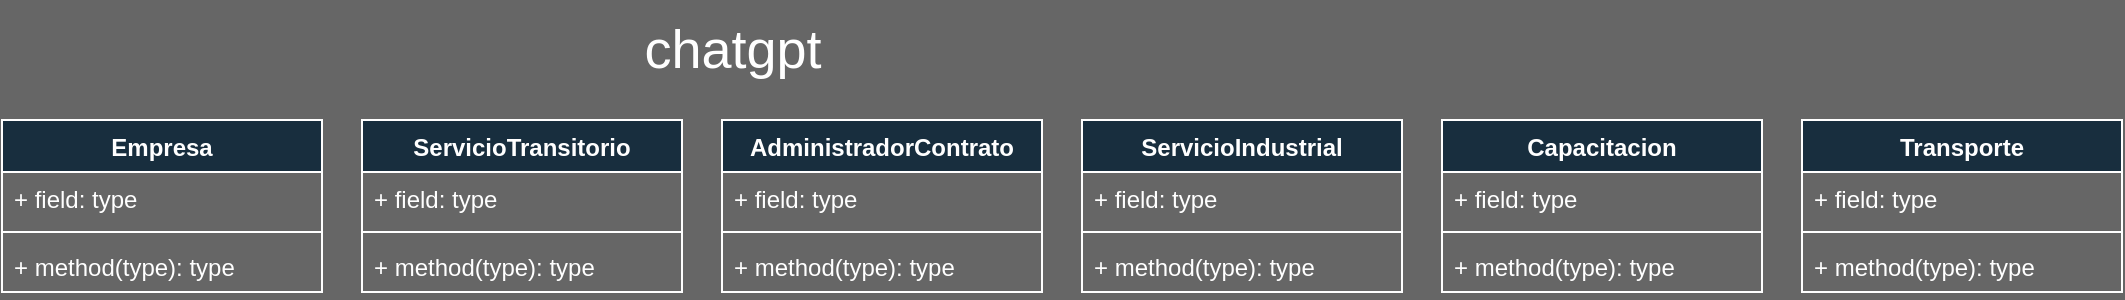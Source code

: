 <mxfile version="21.1.8" type="github">
  <diagram id="C5RBs43oDa-KdzZeNtuy" name="Page-1">
    <mxGraphModel dx="1195" dy="645" grid="1" gridSize="10" guides="1" tooltips="1" connect="1" arrows="1" fold="1" page="0" pageScale="1" pageWidth="827" pageHeight="1169" background="#666666" math="0" shadow="0">
      <root>
        <mxCell id="WIyWlLk6GJQsqaUBKTNV-0" />
        <mxCell id="WIyWlLk6GJQsqaUBKTNV-1" parent="WIyWlLk6GJQsqaUBKTNV-0" />
        <mxCell id="6is3bauqTLp1sSh8j4-7-0" value="Empresa" style="swimlane;fontStyle=1;align=center;verticalAlign=top;childLayout=stackLayout;horizontal=1;startSize=26;horizontalStack=0;resizeParent=1;resizeParentMax=0;resizeLast=0;collapsible=1;marginBottom=0;whiteSpace=wrap;html=1;rounded=0;labelBackgroundColor=none;fillColor=#182E3E;strokeColor=#FFFFFF;fontColor=#FFFFFF;" vertex="1" parent="WIyWlLk6GJQsqaUBKTNV-1">
          <mxGeometry x="210" y="200" width="160" height="86" as="geometry" />
        </mxCell>
        <mxCell id="6is3bauqTLp1sSh8j4-7-1" value="+ field: type" style="text;strokeColor=none;fillColor=none;align=left;verticalAlign=top;spacingLeft=4;spacingRight=4;overflow=hidden;rotatable=0;points=[[0,0.5],[1,0.5]];portConstraint=eastwest;whiteSpace=wrap;html=1;rounded=0;labelBackgroundColor=none;fontColor=#FFFFFF;" vertex="1" parent="6is3bauqTLp1sSh8j4-7-0">
          <mxGeometry y="26" width="160" height="26" as="geometry" />
        </mxCell>
        <mxCell id="6is3bauqTLp1sSh8j4-7-2" value="" style="line;strokeWidth=1;fillColor=none;align=left;verticalAlign=middle;spacingTop=-1;spacingLeft=3;spacingRight=3;rotatable=0;labelPosition=right;points=[];portConstraint=eastwest;rounded=0;labelBackgroundColor=none;strokeColor=#FFFFFF;fontColor=#FFFFFF;" vertex="1" parent="6is3bauqTLp1sSh8j4-7-0">
          <mxGeometry y="52" width="160" height="8" as="geometry" />
        </mxCell>
        <mxCell id="6is3bauqTLp1sSh8j4-7-3" value="+ method(type): type" style="text;strokeColor=none;fillColor=none;align=left;verticalAlign=top;spacingLeft=4;spacingRight=4;overflow=hidden;rotatable=0;points=[[0,0.5],[1,0.5]];portConstraint=eastwest;whiteSpace=wrap;html=1;rounded=0;labelBackgroundColor=none;fontColor=#FFFFFF;" vertex="1" parent="6is3bauqTLp1sSh8j4-7-0">
          <mxGeometry y="60" width="160" height="26" as="geometry" />
        </mxCell>
        <mxCell id="6is3bauqTLp1sSh8j4-7-4" value="&lt;font style=&quot;font-size: 27px;&quot;&gt;chatgpt&lt;/font&gt;" style="text;html=1;align=center;verticalAlign=middle;resizable=0;points=[];autosize=1;strokeColor=none;fillColor=none;fontColor=#FFFFFF;" vertex="1" parent="WIyWlLk6GJQsqaUBKTNV-1">
          <mxGeometry x="520" y="140" width="110" height="50" as="geometry" />
        </mxCell>
        <mxCell id="6is3bauqTLp1sSh8j4-7-5" value="ServicioTransitorio" style="swimlane;fontStyle=1;align=center;verticalAlign=top;childLayout=stackLayout;horizontal=1;startSize=26;horizontalStack=0;resizeParent=1;resizeParentMax=0;resizeLast=0;collapsible=1;marginBottom=0;whiteSpace=wrap;html=1;strokeColor=#FFFFFF;fontColor=#FFFFFF;fillColor=#182E3E;" vertex="1" parent="WIyWlLk6GJQsqaUBKTNV-1">
          <mxGeometry x="390" y="200" width="160" height="86" as="geometry" />
        </mxCell>
        <mxCell id="6is3bauqTLp1sSh8j4-7-6" value="+ field: type" style="text;strokeColor=none;fillColor=none;align=left;verticalAlign=top;spacingLeft=4;spacingRight=4;overflow=hidden;rotatable=0;points=[[0,0.5],[1,0.5]];portConstraint=eastwest;whiteSpace=wrap;html=1;fontColor=#FFFFFF;" vertex="1" parent="6is3bauqTLp1sSh8j4-7-5">
          <mxGeometry y="26" width="160" height="26" as="geometry" />
        </mxCell>
        <mxCell id="6is3bauqTLp1sSh8j4-7-7" value="" style="line;strokeWidth=1;fillColor=none;align=left;verticalAlign=middle;spacingTop=-1;spacingLeft=3;spacingRight=3;rotatable=0;labelPosition=right;points=[];portConstraint=eastwest;strokeColor=inherit;fontColor=#FFFFFF;" vertex="1" parent="6is3bauqTLp1sSh8j4-7-5">
          <mxGeometry y="52" width="160" height="8" as="geometry" />
        </mxCell>
        <mxCell id="6is3bauqTLp1sSh8j4-7-8" value="+ method(type): type" style="text;strokeColor=none;fillColor=none;align=left;verticalAlign=top;spacingLeft=4;spacingRight=4;overflow=hidden;rotatable=0;points=[[0,0.5],[1,0.5]];portConstraint=eastwest;whiteSpace=wrap;html=1;fontColor=#FFFFFF;" vertex="1" parent="6is3bauqTLp1sSh8j4-7-5">
          <mxGeometry y="60" width="160" height="26" as="geometry" />
        </mxCell>
        <mxCell id="6is3bauqTLp1sSh8j4-7-9" value="AdministradorContrato" style="swimlane;fontStyle=1;align=center;verticalAlign=top;childLayout=stackLayout;horizontal=1;startSize=26;horizontalStack=0;resizeParent=1;resizeParentMax=0;resizeLast=0;collapsible=1;marginBottom=0;whiteSpace=wrap;html=1;strokeColor=#FFFFFF;fontColor=#FFFFFF;fillColor=#182E3E;" vertex="1" parent="WIyWlLk6GJQsqaUBKTNV-1">
          <mxGeometry x="570" y="200" width="160" height="86" as="geometry" />
        </mxCell>
        <mxCell id="6is3bauqTLp1sSh8j4-7-10" value="+ field: type" style="text;strokeColor=none;fillColor=none;align=left;verticalAlign=top;spacingLeft=4;spacingRight=4;overflow=hidden;rotatable=0;points=[[0,0.5],[1,0.5]];portConstraint=eastwest;whiteSpace=wrap;html=1;fontColor=#FFFFFF;" vertex="1" parent="6is3bauqTLp1sSh8j4-7-9">
          <mxGeometry y="26" width="160" height="26" as="geometry" />
        </mxCell>
        <mxCell id="6is3bauqTLp1sSh8j4-7-11" value="" style="line;strokeWidth=1;fillColor=none;align=left;verticalAlign=middle;spacingTop=-1;spacingLeft=3;spacingRight=3;rotatable=0;labelPosition=right;points=[];portConstraint=eastwest;strokeColor=inherit;fontColor=#FFFFFF;" vertex="1" parent="6is3bauqTLp1sSh8j4-7-9">
          <mxGeometry y="52" width="160" height="8" as="geometry" />
        </mxCell>
        <mxCell id="6is3bauqTLp1sSh8j4-7-12" value="+ method(type): type" style="text;strokeColor=none;fillColor=none;align=left;verticalAlign=top;spacingLeft=4;spacingRight=4;overflow=hidden;rotatable=0;points=[[0,0.5],[1,0.5]];portConstraint=eastwest;whiteSpace=wrap;html=1;fontColor=#FFFFFF;" vertex="1" parent="6is3bauqTLp1sSh8j4-7-9">
          <mxGeometry y="60" width="160" height="26" as="geometry" />
        </mxCell>
        <mxCell id="6is3bauqTLp1sSh8j4-7-13" value="ServicioIndustrial" style="swimlane;fontStyle=1;align=center;verticalAlign=top;childLayout=stackLayout;horizontal=1;startSize=26;horizontalStack=0;resizeParent=1;resizeParentMax=0;resizeLast=0;collapsible=1;marginBottom=0;whiteSpace=wrap;html=1;strokeColor=#FFFFFF;fontColor=#FFFFFF;fillColor=#182E3E;" vertex="1" parent="WIyWlLk6GJQsqaUBKTNV-1">
          <mxGeometry x="750" y="200" width="160" height="86" as="geometry" />
        </mxCell>
        <mxCell id="6is3bauqTLp1sSh8j4-7-14" value="+ field: type" style="text;strokeColor=none;fillColor=none;align=left;verticalAlign=top;spacingLeft=4;spacingRight=4;overflow=hidden;rotatable=0;points=[[0,0.5],[1,0.5]];portConstraint=eastwest;whiteSpace=wrap;html=1;fontColor=#FFFFFF;" vertex="1" parent="6is3bauqTLp1sSh8j4-7-13">
          <mxGeometry y="26" width="160" height="26" as="geometry" />
        </mxCell>
        <mxCell id="6is3bauqTLp1sSh8j4-7-15" value="" style="line;strokeWidth=1;fillColor=none;align=left;verticalAlign=middle;spacingTop=-1;spacingLeft=3;spacingRight=3;rotatable=0;labelPosition=right;points=[];portConstraint=eastwest;strokeColor=inherit;fontColor=#FFFFFF;" vertex="1" parent="6is3bauqTLp1sSh8j4-7-13">
          <mxGeometry y="52" width="160" height="8" as="geometry" />
        </mxCell>
        <mxCell id="6is3bauqTLp1sSh8j4-7-16" value="+ method(type): type" style="text;strokeColor=none;fillColor=none;align=left;verticalAlign=top;spacingLeft=4;spacingRight=4;overflow=hidden;rotatable=0;points=[[0,0.5],[1,0.5]];portConstraint=eastwest;whiteSpace=wrap;html=1;fontColor=#FFFFFF;" vertex="1" parent="6is3bauqTLp1sSh8j4-7-13">
          <mxGeometry y="60" width="160" height="26" as="geometry" />
        </mxCell>
        <mxCell id="6is3bauqTLp1sSh8j4-7-17" value="&lt;div&gt;Capacitacion&lt;/div&gt;" style="swimlane;fontStyle=1;align=center;verticalAlign=top;childLayout=stackLayout;horizontal=1;startSize=26;horizontalStack=0;resizeParent=1;resizeParentMax=0;resizeLast=0;collapsible=1;marginBottom=0;whiteSpace=wrap;html=1;strokeColor=#FFFFFF;fontColor=#FFFFFF;fillColor=#182E3E;" vertex="1" parent="WIyWlLk6GJQsqaUBKTNV-1">
          <mxGeometry x="930" y="200" width="160" height="86" as="geometry" />
        </mxCell>
        <mxCell id="6is3bauqTLp1sSh8j4-7-18" value="+ field: type" style="text;strokeColor=none;fillColor=none;align=left;verticalAlign=top;spacingLeft=4;spacingRight=4;overflow=hidden;rotatable=0;points=[[0,0.5],[1,0.5]];portConstraint=eastwest;whiteSpace=wrap;html=1;fontColor=#FFFFFF;" vertex="1" parent="6is3bauqTLp1sSh8j4-7-17">
          <mxGeometry y="26" width="160" height="26" as="geometry" />
        </mxCell>
        <mxCell id="6is3bauqTLp1sSh8j4-7-19" value="" style="line;strokeWidth=1;fillColor=none;align=left;verticalAlign=middle;spacingTop=-1;spacingLeft=3;spacingRight=3;rotatable=0;labelPosition=right;points=[];portConstraint=eastwest;strokeColor=inherit;fontColor=#FFFFFF;" vertex="1" parent="6is3bauqTLp1sSh8j4-7-17">
          <mxGeometry y="52" width="160" height="8" as="geometry" />
        </mxCell>
        <mxCell id="6is3bauqTLp1sSh8j4-7-20" value="+ method(type): type" style="text;strokeColor=none;fillColor=none;align=left;verticalAlign=top;spacingLeft=4;spacingRight=4;overflow=hidden;rotatable=0;points=[[0,0.5],[1,0.5]];portConstraint=eastwest;whiteSpace=wrap;html=1;fontColor=#FFFFFF;" vertex="1" parent="6is3bauqTLp1sSh8j4-7-17">
          <mxGeometry y="60" width="160" height="26" as="geometry" />
        </mxCell>
        <mxCell id="6is3bauqTLp1sSh8j4-7-21" value="Transporte" style="swimlane;fontStyle=1;align=center;verticalAlign=top;childLayout=stackLayout;horizontal=1;startSize=26;horizontalStack=0;resizeParent=1;resizeParentMax=0;resizeLast=0;collapsible=1;marginBottom=0;whiteSpace=wrap;html=1;strokeColor=#FFFFFF;fontColor=#FFFFFF;fillColor=#182E3E;" vertex="1" parent="WIyWlLk6GJQsqaUBKTNV-1">
          <mxGeometry x="1110" y="200" width="160" height="86" as="geometry" />
        </mxCell>
        <mxCell id="6is3bauqTLp1sSh8j4-7-22" value="+ field: type" style="text;strokeColor=none;fillColor=none;align=left;verticalAlign=top;spacingLeft=4;spacingRight=4;overflow=hidden;rotatable=0;points=[[0,0.5],[1,0.5]];portConstraint=eastwest;whiteSpace=wrap;html=1;fontColor=#FFFFFF;" vertex="1" parent="6is3bauqTLp1sSh8j4-7-21">
          <mxGeometry y="26" width="160" height="26" as="geometry" />
        </mxCell>
        <mxCell id="6is3bauqTLp1sSh8j4-7-23" value="" style="line;strokeWidth=1;fillColor=none;align=left;verticalAlign=middle;spacingTop=-1;spacingLeft=3;spacingRight=3;rotatable=0;labelPosition=right;points=[];portConstraint=eastwest;strokeColor=inherit;fontColor=#FFFFFF;" vertex="1" parent="6is3bauqTLp1sSh8j4-7-21">
          <mxGeometry y="52" width="160" height="8" as="geometry" />
        </mxCell>
        <mxCell id="6is3bauqTLp1sSh8j4-7-24" value="+ method(type): type" style="text;strokeColor=none;fillColor=none;align=left;verticalAlign=top;spacingLeft=4;spacingRight=4;overflow=hidden;rotatable=0;points=[[0,0.5],[1,0.5]];portConstraint=eastwest;whiteSpace=wrap;html=1;fontColor=#FFFFFF;" vertex="1" parent="6is3bauqTLp1sSh8j4-7-21">
          <mxGeometry y="60" width="160" height="26" as="geometry" />
        </mxCell>
      </root>
    </mxGraphModel>
  </diagram>
</mxfile>
